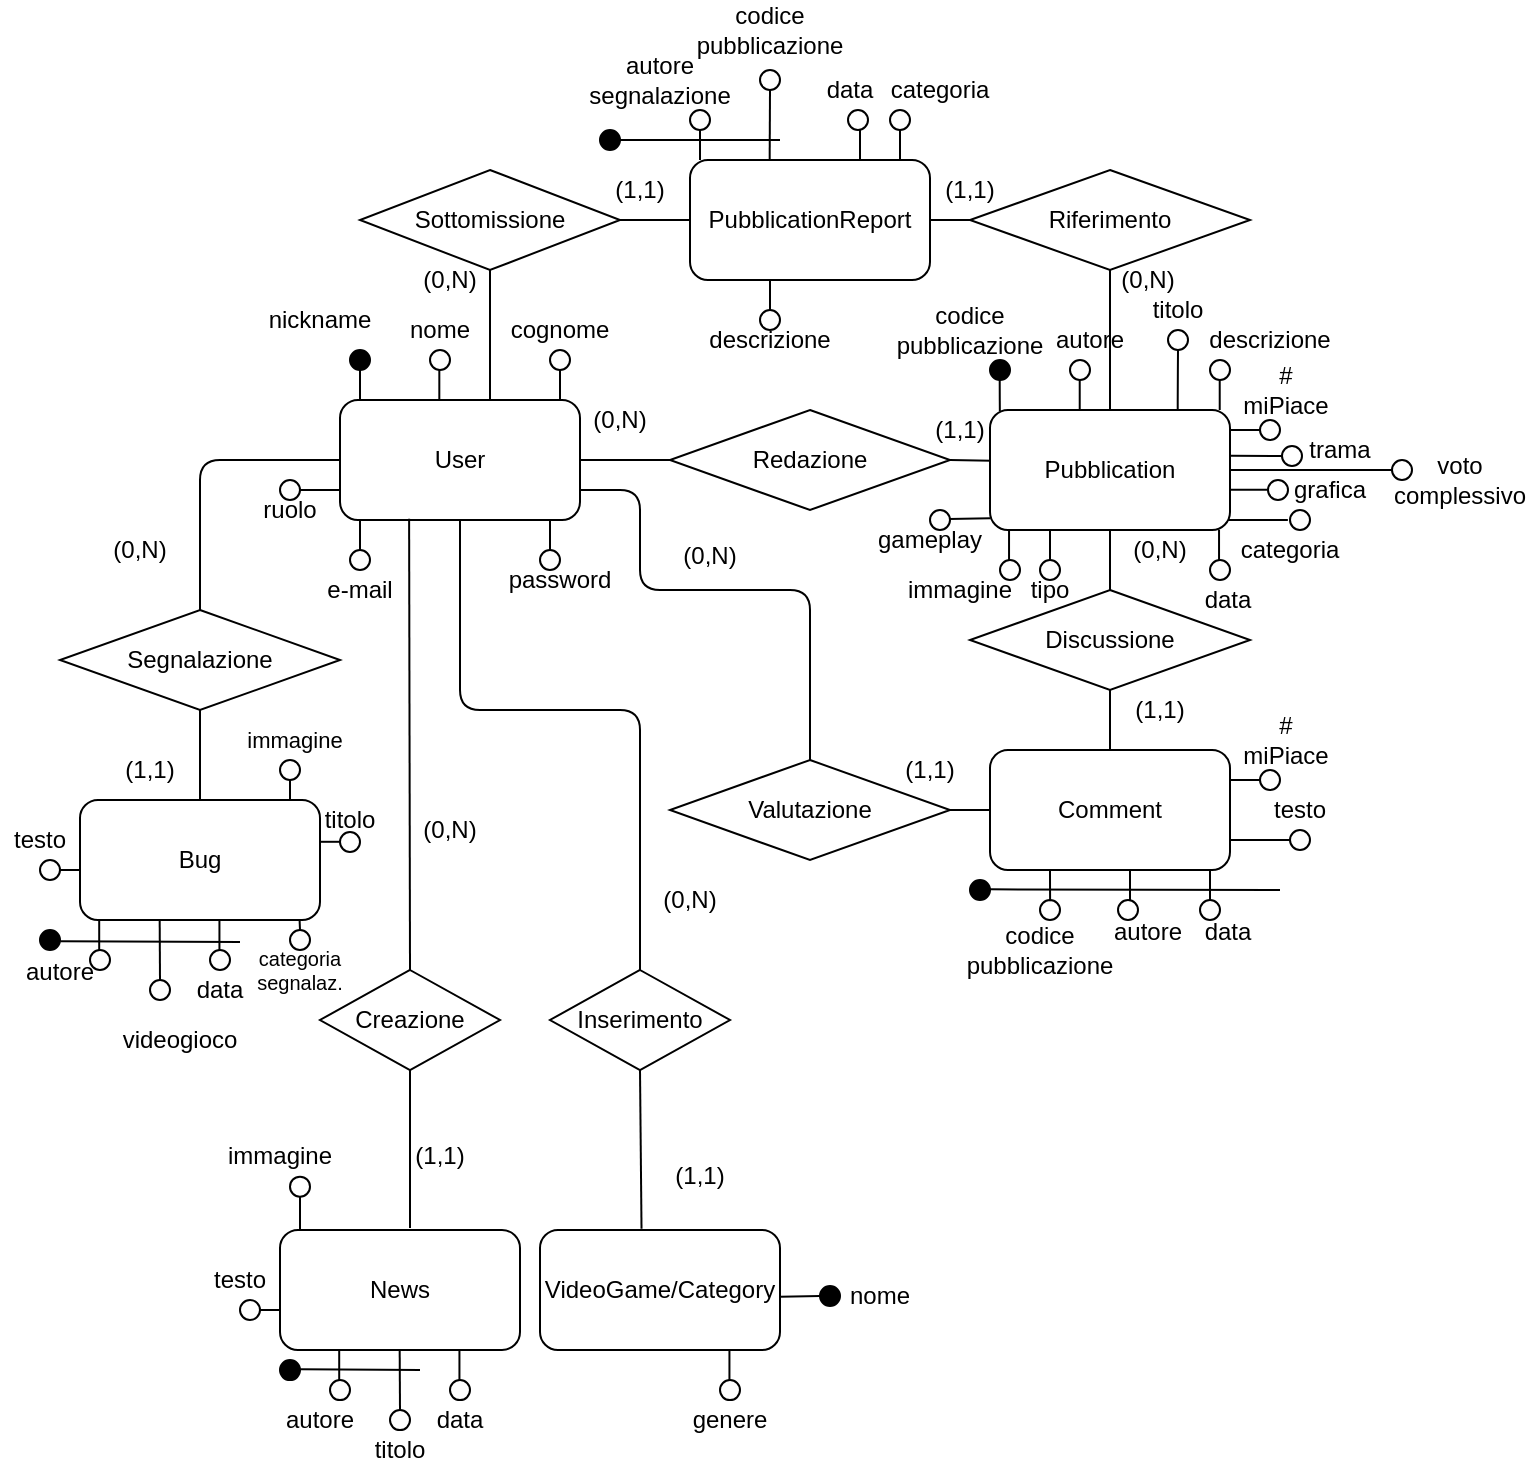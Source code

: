<mxfile version="13.9.9" type="device"><diagram id="mguRc4uRtefQRiQBiYkG" name="Page-1"><mxGraphModel dx="981" dy="567" grid="1" gridSize="10" guides="1" tooltips="1" connect="1" arrows="1" fold="1" page="1" pageScale="1" pageWidth="827" pageHeight="1169" math="0" shadow="0"><root><mxCell id="0"/><mxCell id="1" parent="0"/><mxCell id="OOi4CVHJgQFf2LPpz2BU-2" value="Redazione" style="rhombus;whiteSpace=wrap;html=1;" parent="1" vertex="1"><mxGeometry x="341" y="240" width="140" height="50" as="geometry"/></mxCell><mxCell id="OOi4CVHJgQFf2LPpz2BU-3" value="User" style="rounded=1;whiteSpace=wrap;html=1;" parent="1" vertex="1"><mxGeometry x="176" y="235" width="120" height="60" as="geometry"/></mxCell><mxCell id="OOi4CVHJgQFf2LPpz2BU-4" value="" style="endArrow=none;html=1;exitX=1;exitY=0.5;exitDx=0;exitDy=0;entryX=0;entryY=0.5;entryDx=0;entryDy=0;" parent="1" source="OOi4CVHJgQFf2LPpz2BU-3" target="OOi4CVHJgQFf2LPpz2BU-2" edge="1"><mxGeometry width="50" height="50" relative="1" as="geometry"><mxPoint x="321" y="265" as="sourcePoint"/><mxPoint x="461" y="265" as="targetPoint"/></mxGeometry></mxCell><mxCell id="OOi4CVHJgQFf2LPpz2BU-5" value="" style="endArrow=none;html=1;exitX=1;exitY=0.5;exitDx=0;exitDy=0;entryX=0.008;entryY=0.422;entryDx=0;entryDy=0;entryPerimeter=0;" parent="1" source="OOi4CVHJgQFf2LPpz2BU-2" target="OOi4CVHJgQFf2LPpz2BU-6" edge="1"><mxGeometry width="50" height="50" relative="1" as="geometry"><mxPoint x="584" y="264.5" as="sourcePoint"/><mxPoint x="674" y="264.5" as="targetPoint"/></mxGeometry></mxCell><mxCell id="OOi4CVHJgQFf2LPpz2BU-6" value="Pubblication" style="rounded=1;whiteSpace=wrap;html=1;" parent="1" vertex="1"><mxGeometry x="501" y="240" width="120" height="60" as="geometry"/></mxCell><mxCell id="OOi4CVHJgQFf2LPpz2BU-8" value="Sottomissione" style="rhombus;whiteSpace=wrap;html=1;" parent="1" vertex="1"><mxGeometry x="186" y="120" width="130" height="50" as="geometry"/></mxCell><mxCell id="OOi4CVHJgQFf2LPpz2BU-11" value="PubblicationReport" style="rounded=1;whiteSpace=wrap;html=1;" parent="1" vertex="1"><mxGeometry x="351" y="115" width="120" height="60" as="geometry"/></mxCell><mxCell id="OOi4CVHJgQFf2LPpz2BU-13" value="Riferimento" style="rhombus;whiteSpace=wrap;html=1;" parent="1" vertex="1"><mxGeometry x="491" y="120" width="140" height="50" as="geometry"/></mxCell><mxCell id="OOi4CVHJgQFf2LPpz2BU-14" value="" style="endArrow=none;html=1;exitX=1;exitY=0.5;exitDx=0;exitDy=0;" parent="1" source="OOi4CVHJgQFf2LPpz2BU-8" edge="1"><mxGeometry width="50" height="50" relative="1" as="geometry"><mxPoint x="316" y="144.66" as="sourcePoint"/><mxPoint x="351" y="145" as="targetPoint"/></mxGeometry></mxCell><mxCell id="OOi4CVHJgQFf2LPpz2BU-15" value="" style="endArrow=none;html=1;entryX=0.5;entryY=1;entryDx=0;entryDy=0;" parent="1" target="OOi4CVHJgQFf2LPpz2BU-8" edge="1"><mxGeometry width="50" height="50" relative="1" as="geometry"><mxPoint x="251" y="235" as="sourcePoint"/><mxPoint x="231" y="160" as="targetPoint"/><Array as="points"/></mxGeometry></mxCell><mxCell id="OOi4CVHJgQFf2LPpz2BU-34" value="Bug" style="rounded=1;whiteSpace=wrap;html=1;" parent="1" vertex="1"><mxGeometry x="46" y="435" width="120" height="60" as="geometry"/></mxCell><mxCell id="OOi4CVHJgQFf2LPpz2BU-35" value="Segnalazione" style="rhombus;whiteSpace=wrap;html=1;" parent="1" vertex="1"><mxGeometry x="36" y="340" width="140" height="50" as="geometry"/></mxCell><mxCell id="OOi4CVHJgQFf2LPpz2BU-37" value="" style="endArrow=none;html=1;exitX=0.5;exitY=0;exitDx=0;exitDy=0;entryX=0.5;entryY=1;entryDx=0;entryDy=0;" parent="1" edge="1"><mxGeometry width="50" height="50" relative="1" as="geometry"><mxPoint x="106" y="435" as="sourcePoint"/><mxPoint x="106" y="390" as="targetPoint"/></mxGeometry></mxCell><mxCell id="OOi4CVHJgQFf2LPpz2BU-40" value="" style="endArrow=none;html=1;entryX=0.5;entryY=1;entryDx=0;entryDy=0;exitX=0.5;exitY=0;exitDx=0;exitDy=0;" parent="1" source="OOi4CVHJgQFf2LPpz2BU-6" target="OOi4CVHJgQFf2LPpz2BU-13" edge="1"><mxGeometry width="50" height="50" relative="1" as="geometry"><mxPoint x="501" y="235" as="sourcePoint"/><mxPoint x="551" y="185" as="targetPoint"/></mxGeometry></mxCell><mxCell id="OOi4CVHJgQFf2LPpz2BU-41" value="" style="endArrow=none;html=1;entryX=0;entryY=0.5;entryDx=0;entryDy=0;exitX=1;exitY=0.5;exitDx=0;exitDy=0;" parent="1" source="OOi4CVHJgQFf2LPpz2BU-11" target="OOi4CVHJgQFf2LPpz2BU-13" edge="1"><mxGeometry width="50" height="50" relative="1" as="geometry"><mxPoint x="474" y="145" as="sourcePoint"/><mxPoint x="491" y="170" as="targetPoint"/></mxGeometry></mxCell><mxCell id="OOi4CVHJgQFf2LPpz2BU-42" value="Valutazione" style="rhombus;whiteSpace=wrap;html=1;" parent="1" vertex="1"><mxGeometry x="341" y="415" width="140" height="50" as="geometry"/></mxCell><mxCell id="OOi4CVHJgQFf2LPpz2BU-43" value="Comment" style="rounded=1;whiteSpace=wrap;html=1;" parent="1" vertex="1"><mxGeometry x="501" y="410" width="120" height="60" as="geometry"/></mxCell><mxCell id="OOi4CVHJgQFf2LPpz2BU-45" value="" style="endArrow=none;html=1;exitX=1;exitY=0.5;exitDx=0;exitDy=0;entryX=0;entryY=0.5;entryDx=0;entryDy=0;" parent="1" source="OOi4CVHJgQFf2LPpz2BU-42" target="OOi4CVHJgQFf2LPpz2BU-43" edge="1"><mxGeometry width="50" height="50" relative="1" as="geometry"><mxPoint x="481.0" y="440.08" as="sourcePoint"/><mxPoint x="521.36" y="439.66" as="targetPoint"/></mxGeometry></mxCell><mxCell id="OOi4CVHJgQFf2LPpz2BU-46" value="" style="endArrow=none;html=1;exitX=0.5;exitY=0;exitDx=0;exitDy=0;entryX=1;entryY=0.75;entryDx=0;entryDy=0;" parent="1" source="OOi4CVHJgQFf2LPpz2BU-42" target="OOi4CVHJgQFf2LPpz2BU-3" edge="1"><mxGeometry width="50" height="50" relative="1" as="geometry"><mxPoint x="336" y="440" as="sourcePoint"/><mxPoint x="311" y="280" as="targetPoint"/><Array as="points"><mxPoint x="411" y="330"/><mxPoint x="326" y="330"/><mxPoint x="326" y="280"/></Array></mxGeometry></mxCell><mxCell id="OOi4CVHJgQFf2LPpz2BU-48" value="Discussione" style="rhombus;whiteSpace=wrap;html=1;" parent="1" vertex="1"><mxGeometry x="491" y="330" width="140" height="50" as="geometry"/></mxCell><mxCell id="OOi4CVHJgQFf2LPpz2BU-49" value="" style="endArrow=none;html=1;entryX=0.5;entryY=1;entryDx=0;entryDy=0;exitX=0.5;exitY=0;exitDx=0;exitDy=0;" parent="1" source="OOi4CVHJgQFf2LPpz2BU-48" target="OOi4CVHJgQFf2LPpz2BU-6" edge="1"><mxGeometry width="50" height="50" relative="1" as="geometry"><mxPoint x="421" y="360" as="sourcePoint"/><mxPoint x="471" y="310" as="targetPoint"/></mxGeometry></mxCell><mxCell id="OOi4CVHJgQFf2LPpz2BU-52" value="" style="endArrow=none;html=1;" parent="1" source="OOi4CVHJgQFf2LPpz2BU-43" edge="1"><mxGeometry width="50" height="50" relative="1" as="geometry"><mxPoint x="501" y="430" as="sourcePoint"/><mxPoint x="561" y="380" as="targetPoint"/></mxGeometry></mxCell><mxCell id="OOi4CVHJgQFf2LPpz2BU-53" value="" style="endArrow=none;html=1;entryX=0;entryY=0.5;entryDx=0;entryDy=0;exitX=0.5;exitY=0;exitDx=0;exitDy=0;" parent="1" source="OOi4CVHJgQFf2LPpz2BU-35" target="OOi4CVHJgQFf2LPpz2BU-3" edge="1"><mxGeometry width="50" height="50" relative="1" as="geometry"><mxPoint x="106" y="320" as="sourcePoint"/><mxPoint x="156" y="270" as="targetPoint"/><Array as="points"><mxPoint x="106" y="265"/></Array></mxGeometry></mxCell><mxCell id="OOi4CVHJgQFf2LPpz2BU-65" value="" style="endArrow=none;html=1;exitX=0.5;exitY=0;exitDx=0;exitDy=0;entryX=0.288;entryY=0.989;entryDx=0;entryDy=0;entryPerimeter=0;" parent="1" source="OOi4CVHJgQFf2LPpz2BU-66" target="OOi4CVHJgQFf2LPpz2BU-3" edge="1"><mxGeometry width="50" height="50" relative="1" as="geometry"><mxPoint x="261" y="490" as="sourcePoint"/><mxPoint x="210.9" y="414.64" as="targetPoint"/><Array as="points"/></mxGeometry></mxCell><mxCell id="OOi4CVHJgQFf2LPpz2BU-66" value="Creazione" style="rhombus;whiteSpace=wrap;html=1;" parent="1" vertex="1"><mxGeometry x="166" y="520" width="90" height="50" as="geometry"/></mxCell><mxCell id="OOi4CVHJgQFf2LPpz2BU-68" value="News&lt;br&gt;" style="rounded=1;whiteSpace=wrap;html=1;" parent="1" vertex="1"><mxGeometry x="146" y="650" width="120" height="60" as="geometry"/></mxCell><mxCell id="OOi4CVHJgQFf2LPpz2BU-69" value="" style="endArrow=none;html=1;entryX=0.5;entryY=1;entryDx=0;entryDy=0;" parent="1" target="OOi4CVHJgQFf2LPpz2BU-66" edge="1"><mxGeometry width="50" height="50" relative="1" as="geometry"><mxPoint x="211" y="649" as="sourcePoint"/><mxPoint x="201" y="575" as="targetPoint"/></mxGeometry></mxCell><mxCell id="OOi4CVHJgQFf2LPpz2BU-70" value="Inserimento" style="rhombus;whiteSpace=wrap;html=1;" parent="1" vertex="1"><mxGeometry x="281" y="520" width="90" height="50" as="geometry"/></mxCell><mxCell id="OOi4CVHJgQFf2LPpz2BU-71" value="VideoGame/Category" style="rounded=1;whiteSpace=wrap;html=1;" parent="1" vertex="1"><mxGeometry x="276" y="650" width="120" height="60" as="geometry"/></mxCell><mxCell id="OOi4CVHJgQFf2LPpz2BU-72" value="" style="endArrow=none;html=1;entryX=0.5;entryY=1;entryDx=0;entryDy=0;exitX=0.423;exitY=-0.01;exitDx=0;exitDy=0;exitPerimeter=0;" parent="1" source="OOi4CVHJgQFf2LPpz2BU-71" target="OOi4CVHJgQFf2LPpz2BU-70" edge="1"><mxGeometry width="50" height="50" relative="1" as="geometry"><mxPoint x="336" y="630" as="sourcePoint"/><mxPoint x="316" y="575" as="targetPoint"/></mxGeometry></mxCell><mxCell id="OOi4CVHJgQFf2LPpz2BU-73" value="" style="endArrow=none;html=1;exitX=0.5;exitY=0;exitDx=0;exitDy=0;entryX=0.5;entryY=1;entryDx=0;entryDy=0;" parent="1" source="OOi4CVHJgQFf2LPpz2BU-70" target="OOi4CVHJgQFf2LPpz2BU-3" edge="1"><mxGeometry width="50" height="50" relative="1" as="geometry"><mxPoint x="266" y="465" as="sourcePoint"/><mxPoint x="325.95" y="415.48" as="targetPoint"/><Array as="points"><mxPoint x="326" y="390"/><mxPoint x="236" y="390"/></Array></mxGeometry></mxCell><mxCell id="Y-im6gq6m2K0zFmz0ZzL-1" value="" style="endArrow=none;html=1;" parent="1" edge="1"><mxGeometry width="50" height="50" relative="1" as="geometry"><mxPoint x="186" y="235" as="sourcePoint"/><mxPoint x="186" y="220" as="targetPoint"/></mxGeometry></mxCell><mxCell id="Y-im6gq6m2K0zFmz0ZzL-2" value="" style="ellipse;whiteSpace=wrap;html=1;aspect=fixed;fillColor=#000000;" parent="1" vertex="1"><mxGeometry x="181" y="210" width="10" height="10" as="geometry"/></mxCell><mxCell id="Y-im6gq6m2K0zFmz0ZzL-3" value="autore segnalazione" style="text;html=1;strokeColor=none;fillColor=none;align=center;verticalAlign=middle;whiteSpace=wrap;rounded=0;" parent="1" vertex="1"><mxGeometry x="316" y="65" width="40" height="20" as="geometry"/></mxCell><mxCell id="Y-im6gq6m2K0zFmz0ZzL-7" value="" style="endArrow=none;html=1;" parent="1" edge="1"><mxGeometry width="50" height="50" relative="1" as="geometry"><mxPoint x="225.66" y="235" as="sourcePoint"/><mxPoint x="225.66" y="220" as="targetPoint"/></mxGeometry></mxCell><mxCell id="Y-im6gq6m2K0zFmz0ZzL-8" value="" style="endArrow=none;html=1;" parent="1" edge="1"><mxGeometry width="50" height="50" relative="1" as="geometry"><mxPoint x="286" y="235" as="sourcePoint"/><mxPoint x="286" y="220" as="targetPoint"/><Array as="points"><mxPoint x="286" y="230"/></Array></mxGeometry></mxCell><mxCell id="Y-im6gq6m2K0zFmz0ZzL-9" value="" style="ellipse;whiteSpace=wrap;html=1;aspect=fixed;fillColor=none;" parent="1" vertex="1"><mxGeometry x="221" y="210" width="10" height="10" as="geometry"/></mxCell><mxCell id="Y-im6gq6m2K0zFmz0ZzL-10" value="" style="ellipse;whiteSpace=wrap;html=1;aspect=fixed;fillColor=none;" parent="1" vertex="1"><mxGeometry x="281" y="210" width="10" height="10" as="geometry"/></mxCell><mxCell id="Y-im6gq6m2K0zFmz0ZzL-11" value="codice pubblicazione" style="text;html=1;strokeColor=none;fillColor=none;align=center;verticalAlign=middle;whiteSpace=wrap;rounded=0;" parent="1" vertex="1"><mxGeometry x="371" y="40" width="40" height="20" as="geometry"/></mxCell><mxCell id="Y-im6gq6m2K0zFmz0ZzL-12" value="categoria" style="text;html=1;strokeColor=none;fillColor=none;align=center;verticalAlign=middle;whiteSpace=wrap;rounded=0;" parent="1" vertex="1"><mxGeometry x="456" y="70" width="40" height="20" as="geometry"/></mxCell><mxCell id="Y-im6gq6m2K0zFmz0ZzL-13" value="data" style="text;html=1;strokeColor=none;fillColor=none;align=center;verticalAlign=middle;whiteSpace=wrap;rounded=0;" parent="1" vertex="1"><mxGeometry x="411" y="70" width="40" height="20" as="geometry"/></mxCell><mxCell id="Y-im6gq6m2K0zFmz0ZzL-14" value="" style="endArrow=none;html=1;" parent="1" edge="1"><mxGeometry width="50" height="50" relative="1" as="geometry"><mxPoint x="186" y="310" as="sourcePoint"/><mxPoint x="186" y="295" as="targetPoint"/><Array as="points"><mxPoint x="186" y="310"/></Array></mxGeometry></mxCell><mxCell id="Y-im6gq6m2K0zFmz0ZzL-15" value="" style="ellipse;whiteSpace=wrap;html=1;aspect=fixed;fillColor=none;" parent="1" vertex="1"><mxGeometry x="181" y="310" width="10" height="10" as="geometry"/></mxCell><mxCell id="Y-im6gq6m2K0zFmz0ZzL-16" value="e-mail" style="text;html=1;strokeColor=none;fillColor=none;align=center;verticalAlign=middle;whiteSpace=wrap;rounded=0;" parent="1" vertex="1"><mxGeometry x="166" y="320" width="40" height="20" as="geometry"/></mxCell><mxCell id="Y-im6gq6m2K0zFmz0ZzL-21" value="" style="endArrow=none;html=1;" parent="1" edge="1"><mxGeometry width="50" height="50" relative="1" as="geometry"><mxPoint x="356" y="115" as="sourcePoint"/><mxPoint x="356" y="100" as="targetPoint"/></mxGeometry></mxCell><mxCell id="Y-im6gq6m2K0zFmz0ZzL-22" value="" style="ellipse;whiteSpace=wrap;html=1;aspect=fixed;fillColor=none;" parent="1" vertex="1"><mxGeometry x="351" y="90" width="10" height="10" as="geometry"/></mxCell><mxCell id="Y-im6gq6m2K0zFmz0ZzL-23" value="" style="ellipse;whiteSpace=wrap;html=1;aspect=fixed;fillColor=none;" parent="1" vertex="1"><mxGeometry x="386" y="70" width="10" height="10" as="geometry"/></mxCell><mxCell id="Y-im6gq6m2K0zFmz0ZzL-24" value="" style="endArrow=none;html=1;entryX=0.5;entryY=1;entryDx=0;entryDy=0;" parent="1" target="Y-im6gq6m2K0zFmz0ZzL-23" edge="1"><mxGeometry width="50" height="50" relative="1" as="geometry"><mxPoint x="390.83" y="115" as="sourcePoint"/><mxPoint x="390.83" y="100" as="targetPoint"/></mxGeometry></mxCell><mxCell id="Y-im6gq6m2K0zFmz0ZzL-25" value="" style="endArrow=none;html=1;" parent="1" edge="1"><mxGeometry width="50" height="50" relative="1" as="geometry"><mxPoint x="436" y="115" as="sourcePoint"/><mxPoint x="436" y="100" as="targetPoint"/></mxGeometry></mxCell><mxCell id="Y-im6gq6m2K0zFmz0ZzL-26" value="" style="endArrow=none;html=1;" parent="1" edge="1"><mxGeometry width="50" height="50" relative="1" as="geometry"><mxPoint x="456" y="115" as="sourcePoint"/><mxPoint x="456" y="100" as="targetPoint"/><Array as="points"><mxPoint x="456" y="110"/></Array></mxGeometry></mxCell><mxCell id="Y-im6gq6m2K0zFmz0ZzL-27" value="" style="ellipse;whiteSpace=wrap;html=1;aspect=fixed;fillColor=none;" parent="1" vertex="1"><mxGeometry x="430" y="90" width="10" height="10" as="geometry"/></mxCell><mxCell id="Y-im6gq6m2K0zFmz0ZzL-28" value="" style="ellipse;whiteSpace=wrap;html=1;aspect=fixed;fillColor=none;" parent="1" vertex="1"><mxGeometry x="451" y="90" width="10" height="10" as="geometry"/></mxCell><mxCell id="Y-im6gq6m2K0zFmz0ZzL-31" value="" style="endArrow=none;html=1;entryX=0.5;entryY=1;entryDx=0;entryDy=0;" parent="1" edge="1"><mxGeometry width="50" height="50" relative="1" as="geometry"><mxPoint x="391" y="190" as="sourcePoint"/><mxPoint x="391" y="175" as="targetPoint"/></mxGeometry></mxCell><mxCell id="Y-im6gq6m2K0zFmz0ZzL-32" value="" style="ellipse;whiteSpace=wrap;html=1;aspect=fixed;fillColor=none;" parent="1" vertex="1"><mxGeometry x="386" y="190" width="10" height="10" as="geometry"/></mxCell><mxCell id="Y-im6gq6m2K0zFmz0ZzL-33" value="descrizione" style="text;html=1;strokeColor=none;fillColor=none;align=center;verticalAlign=middle;whiteSpace=wrap;rounded=0;" parent="1" vertex="1"><mxGeometry x="371" y="195" width="40" height="20" as="geometry"/></mxCell><mxCell id="Y-im6gq6m2K0zFmz0ZzL-34" value="nome" style="text;html=1;strokeColor=none;fillColor=none;align=center;verticalAlign=middle;whiteSpace=wrap;rounded=0;" parent="1" vertex="1"><mxGeometry x="206" y="190" width="40" height="20" as="geometry"/></mxCell><mxCell id="Y-im6gq6m2K0zFmz0ZzL-36" value="nickname&lt;span style=&quot;color: rgba(0 , 0 , 0 , 0) ; font-family: monospace ; font-size: 0px&quot;&gt;%3CmxGraphModel%3E%3Croot%3E%3CmxCell%20id%3D%220%22%2F%3E%3CmxCell%20id%3D%221%22%20parent%3D%220%22%2F%3E%3CmxCell%20id%3D%222%22%20value%3D%22autore%22%20style%3D%22text%3Bhtml%3D1%3BstrokeColor%3Dnone%3BfillColor%3Dnone%3Balign%3Dcenter%3BverticalAlign%3Dmiddle%3BwhiteSpace%3Dwrap%3Brounded%3D0%3B%22%20vertex%3D%221%22%20parent%3D%221%22%3E%3CmxGeometry%20x%3D%22300%22%20y%3D%2270%22%20width%3D%2240%22%20height%3D%2220%22%20as%3D%22geometry%22%2F%3E%3C%2FmxCell%3E%3C%2Froot%3E%3C%2FmxGraphModel%3E&lt;/span&gt;" style="text;html=1;strokeColor=none;fillColor=none;align=center;verticalAlign=middle;whiteSpace=wrap;rounded=0;" parent="1" vertex="1"><mxGeometry x="146" y="185" width="40" height="20" as="geometry"/></mxCell><mxCell id="Y-im6gq6m2K0zFmz0ZzL-38" value="cognome" style="text;html=1;strokeColor=none;fillColor=none;align=center;verticalAlign=middle;whiteSpace=wrap;rounded=0;" parent="1" vertex="1"><mxGeometry x="266" y="190" width="40" height="20" as="geometry"/></mxCell><mxCell id="Y-im6gq6m2K0zFmz0ZzL-51" value="" style="endArrow=none;html=1;" parent="1" edge="1"><mxGeometry width="50" height="50" relative="1" as="geometry"><mxPoint x="281" y="310" as="sourcePoint"/><mxPoint x="281" y="295" as="targetPoint"/><Array as="points"><mxPoint x="281" y="310"/></Array></mxGeometry></mxCell><mxCell id="Y-im6gq6m2K0zFmz0ZzL-52" value="" style="ellipse;whiteSpace=wrap;html=1;aspect=fixed;fillColor=none;" parent="1" vertex="1"><mxGeometry x="276" y="310" width="10" height="10" as="geometry"/></mxCell><mxCell id="Y-im6gq6m2K0zFmz0ZzL-53" value="password" style="text;html=1;strokeColor=none;fillColor=none;align=center;verticalAlign=middle;whiteSpace=wrap;rounded=0;" parent="1" vertex="1"><mxGeometry x="266" y="315" width="40" height="20" as="geometry"/></mxCell><mxCell id="Y-im6gq6m2K0zFmz0ZzL-54" value="" style="ellipse;whiteSpace=wrap;html=1;aspect=fixed;fillColor=#000000;" parent="1" vertex="1"><mxGeometry x="306" y="100" width="10" height="10" as="geometry"/></mxCell><mxCell id="Y-im6gq6m2K0zFmz0ZzL-55" value="" style="endArrow=none;html=1;exitX=1;exitY=0.5;exitDx=0;exitDy=0;" parent="1" source="Y-im6gq6m2K0zFmz0ZzL-54" edge="1"><mxGeometry width="50" height="50" relative="1" as="geometry"><mxPoint x="406" y="210" as="sourcePoint"/><mxPoint x="396" y="105" as="targetPoint"/></mxGeometry></mxCell><mxCell id="Y-im6gq6m2K0zFmz0ZzL-59" value="" style="ellipse;whiteSpace=wrap;html=1;aspect=fixed;fillColor=#000000;" parent="1" vertex="1"><mxGeometry x="501" y="215.0" width="10" height="10" as="geometry"/></mxCell><mxCell id="Y-im6gq6m2K0zFmz0ZzL-60" value="" style="ellipse;whiteSpace=wrap;html=1;aspect=fixed;fillColor=none;" parent="1" vertex="1"><mxGeometry x="541" y="215.0" width="10" height="10" as="geometry"/></mxCell><mxCell id="Y-im6gq6m2K0zFmz0ZzL-61" value="" style="ellipse;whiteSpace=wrap;html=1;aspect=fixed;fillColor=none;" parent="1" vertex="1"><mxGeometry x="590" y="200.0" width="10" height="10" as="geometry"/></mxCell><mxCell id="Y-im6gq6m2K0zFmz0ZzL-62" value="" style="ellipse;whiteSpace=wrap;html=1;aspect=fixed;fillColor=none;" parent="1" vertex="1"><mxGeometry x="611" y="215.0" width="10" height="10" as="geometry"/></mxCell><mxCell id="Y-im6gq6m2K0zFmz0ZzL-64" value="" style="endArrow=none;html=1;entryX=0.5;entryY=1;entryDx=0;entryDy=0;exitX=0.041;exitY=0.011;exitDx=0;exitDy=0;exitPerimeter=0;" parent="1" source="OOi4CVHJgQFf2LPpz2BU-6" edge="1"><mxGeometry width="50" height="50" relative="1" as="geometry"><mxPoint x="506" y="240" as="sourcePoint"/><mxPoint x="505.86" y="225" as="targetPoint"/><Array as="points"><mxPoint x="505.86" y="230"/></Array></mxGeometry></mxCell><mxCell id="Y-im6gq6m2K0zFmz0ZzL-65" value="" style="endArrow=none;html=1;entryX=0.5;entryY=1;entryDx=0;entryDy=0;" parent="1" edge="1"><mxGeometry width="50" height="50" relative="1" as="geometry"><mxPoint x="545.86" y="240" as="sourcePoint"/><mxPoint x="545.86" y="225" as="targetPoint"/><Array as="points"><mxPoint x="545.86" y="230"/></Array></mxGeometry></mxCell><mxCell id="Y-im6gq6m2K0zFmz0ZzL-66" value="" style="endArrow=none;html=1;entryX=0.5;entryY=1;entryDx=0;entryDy=0;" parent="1" target="Y-im6gq6m2K0zFmz0ZzL-61" edge="1"><mxGeometry width="50" height="50" relative="1" as="geometry"><mxPoint x="594.86" y="240" as="sourcePoint"/><mxPoint x="594.86" y="225" as="targetPoint"/><Array as="points"><mxPoint x="594.86" y="230"/></Array></mxGeometry></mxCell><mxCell id="Y-im6gq6m2K0zFmz0ZzL-67" value="" style="endArrow=none;html=1;entryX=0.5;entryY=1;entryDx=0;entryDy=0;" parent="1" edge="1"><mxGeometry width="50" height="50" relative="1" as="geometry"><mxPoint x="615.86" y="240" as="sourcePoint"/><mxPoint x="615.86" y="225" as="targetPoint"/><Array as="points"><mxPoint x="615.86" y="230"/></Array></mxGeometry></mxCell><mxCell id="Y-im6gq6m2K0zFmz0ZzL-68" value="codice pubblicazione" style="text;html=1;strokeColor=none;fillColor=none;align=center;verticalAlign=middle;whiteSpace=wrap;rounded=0;" parent="1" vertex="1"><mxGeometry x="471" y="190" width="40" height="20" as="geometry"/></mxCell><mxCell id="Y-im6gq6m2K0zFmz0ZzL-69" value="descrizione" style="text;html=1;strokeColor=none;fillColor=none;align=center;verticalAlign=middle;whiteSpace=wrap;rounded=0;" parent="1" vertex="1"><mxGeometry x="621" y="195" width="40" height="20" as="geometry"/></mxCell><mxCell id="Y-im6gq6m2K0zFmz0ZzL-70" value="autore" style="text;html=1;strokeColor=none;fillColor=none;align=center;verticalAlign=middle;whiteSpace=wrap;rounded=0;" parent="1" vertex="1"><mxGeometry x="531" y="195" width="40" height="20" as="geometry"/></mxCell><mxCell id="Y-im6gq6m2K0zFmz0ZzL-73" value="titolo" style="text;html=1;strokeColor=none;fillColor=none;align=center;verticalAlign=middle;whiteSpace=wrap;rounded=0;" parent="1" vertex="1"><mxGeometry x="575" y="180" width="40" height="20" as="geometry"/></mxCell><mxCell id="Y-im6gq6m2K0zFmz0ZzL-74" value="" style="endArrow=none;html=1;entryX=0.5;entryY=1;entryDx=0;entryDy=0;" parent="1" edge="1"><mxGeometry width="50" height="50" relative="1" as="geometry"><mxPoint x="510.52" y="315" as="sourcePoint"/><mxPoint x="510.52" y="300" as="targetPoint"/><Array as="points"><mxPoint x="510.52" y="305"/></Array></mxGeometry></mxCell><mxCell id="Y-im6gq6m2K0zFmz0ZzL-75" value="" style="ellipse;whiteSpace=wrap;html=1;aspect=fixed;fillColor=none;" parent="1" vertex="1"><mxGeometry x="506" y="315" width="10" height="10" as="geometry"/></mxCell><mxCell id="Y-im6gq6m2K0zFmz0ZzL-76" value="" style="endArrow=none;html=1;entryX=0.5;entryY=1;entryDx=0;entryDy=0;" parent="1" edge="1"><mxGeometry width="50" height="50" relative="1" as="geometry"><mxPoint x="615.52" y="315" as="sourcePoint"/><mxPoint x="615.52" y="300" as="targetPoint"/><Array as="points"><mxPoint x="615.52" y="305"/></Array></mxGeometry></mxCell><mxCell id="Y-im6gq6m2K0zFmz0ZzL-77" value="" style="ellipse;whiteSpace=wrap;html=1;aspect=fixed;fillColor=none;" parent="1" vertex="1"><mxGeometry x="611" y="315" width="10" height="10" as="geometry"/></mxCell><mxCell id="Y-im6gq6m2K0zFmz0ZzL-78" value="data" style="text;html=1;strokeColor=none;fillColor=none;align=center;verticalAlign=middle;whiteSpace=wrap;rounded=0;" parent="1" vertex="1"><mxGeometry x="600" y="325" width="40" height="20" as="geometry"/></mxCell><mxCell id="Y-im6gq6m2K0zFmz0ZzL-79" value="immagine" style="text;html=1;strokeColor=none;fillColor=none;align=center;verticalAlign=middle;whiteSpace=wrap;rounded=0;" parent="1" vertex="1"><mxGeometry x="466" y="320" width="40" height="20" as="geometry"/></mxCell><mxCell id="Y-im6gq6m2K0zFmz0ZzL-89" value="" style="ellipse;whiteSpace=wrap;html=1;aspect=fixed;fillColor=none;" parent="1" vertex="1"><mxGeometry x="640" y="275" width="10" height="10" as="geometry"/></mxCell><mxCell id="Y-im6gq6m2K0zFmz0ZzL-90" value="" style="ellipse;whiteSpace=wrap;html=1;aspect=fixed;fillColor=none;" parent="1" vertex="1"><mxGeometry x="471" y="290" width="10" height="10" as="geometry"/></mxCell><mxCell id="Y-im6gq6m2K0zFmz0ZzL-91" value="" style="endArrow=none;html=1;" parent="1" edge="1"><mxGeometry width="50" height="50" relative="1" as="geometry"><mxPoint x="639.69" y="279.9" as="sourcePoint"/><mxPoint x="620.69" y="279.9" as="targetPoint"/><Array as="points"><mxPoint x="640" y="279.9"/></Array></mxGeometry></mxCell><mxCell id="Y-im6gq6m2K0zFmz0ZzL-92" value="" style="endArrow=none;html=1;entryX=-0.007;entryY=0.852;entryDx=0;entryDy=0;entryPerimeter=0;exitX=1;exitY=0;exitDx=0;exitDy=0;" parent="1" edge="1"><mxGeometry width="50" height="50" relative="1" as="geometry"><mxPoint x="480.536" y="294.464" as="sourcePoint"/><mxPoint x="501.16" y="294.12" as="targetPoint"/><Array as="points"/></mxGeometry></mxCell><mxCell id="Y-im6gq6m2K0zFmz0ZzL-93" value="gameplay" style="text;html=1;strokeColor=none;fillColor=none;align=center;verticalAlign=middle;whiteSpace=wrap;rounded=0;" parent="1" vertex="1"><mxGeometry x="451" y="295" width="40" height="20" as="geometry"/></mxCell><mxCell id="Y-im6gq6m2K0zFmz0ZzL-94" value="grafica" style="text;html=1;strokeColor=none;fillColor=none;align=center;verticalAlign=middle;whiteSpace=wrap;rounded=0;" parent="1" vertex="1"><mxGeometry x="651" y="270" width="40" height="20" as="geometry"/></mxCell><mxCell id="Y-im6gq6m2K0zFmz0ZzL-97" value="" style="endArrow=none;html=1;entryX=0.995;entryY=0.381;entryDx=0;entryDy=0;entryPerimeter=0;" parent="1" edge="1"><mxGeometry width="50" height="50" relative="1" as="geometry"><mxPoint x="647" y="263" as="sourcePoint"/><mxPoint x="621.4" y="262.86" as="targetPoint"/><Array as="points"/></mxGeometry></mxCell><mxCell id="Y-im6gq6m2K0zFmz0ZzL-98" value="" style="ellipse;whiteSpace=wrap;html=1;aspect=fixed;fillColor=none;" parent="1" vertex="1"><mxGeometry x="647" y="258" width="10" height="10" as="geometry"/></mxCell><mxCell id="Y-im6gq6m2K0zFmz0ZzL-99" value="trama" style="text;html=1;strokeColor=none;fillColor=none;align=center;verticalAlign=middle;whiteSpace=wrap;rounded=0;" parent="1" vertex="1"><mxGeometry x="656" y="250" width="40" height="20" as="geometry"/></mxCell><mxCell id="Y-im6gq6m2K0zFmz0ZzL-100" value="" style="endArrow=none;html=1;exitX=1;exitY=0.583;exitDx=0;exitDy=0;exitPerimeter=0;" parent="1" edge="1"><mxGeometry width="50" height="50" relative="1" as="geometry"><mxPoint x="621" y="270" as="sourcePoint"/><mxPoint x="651" y="270.02" as="targetPoint"/><Array as="points"><mxPoint x="650.93" y="270.02"/><mxPoint x="707" y="270"/></Array></mxGeometry></mxCell><mxCell id="Y-im6gq6m2K0zFmz0ZzL-101" value="" style="ellipse;whiteSpace=wrap;html=1;aspect=fixed;fillColor=none;" parent="1" vertex="1"><mxGeometry x="702" y="265" width="10" height="10" as="geometry"/></mxCell><mxCell id="Y-im6gq6m2K0zFmz0ZzL-102" value="voto complessivo" style="text;html=1;strokeColor=none;fillColor=none;align=center;verticalAlign=middle;whiteSpace=wrap;rounded=0;" parent="1" vertex="1"><mxGeometry x="716" y="265" width="40" height="20" as="geometry"/></mxCell><mxCell id="Y-im6gq6m2K0zFmz0ZzL-107" value="" style="endArrow=none;html=1;exitX=1;exitY=0.583;exitDx=0;exitDy=0;exitPerimeter=0;" parent="1" edge="1"><mxGeometry width="50" height="50" relative="1" as="geometry"><mxPoint x="620" y="294.98" as="sourcePoint"/><mxPoint x="650" y="295" as="targetPoint"/><Array as="points"><mxPoint x="649.93" y="295"/></Array></mxGeometry></mxCell><mxCell id="Y-im6gq6m2K0zFmz0ZzL-108" value="" style="ellipse;whiteSpace=wrap;html=1;aspect=fixed;fillColor=none;" parent="1" vertex="1"><mxGeometry x="651" y="290" width="10" height="10" as="geometry"/></mxCell><mxCell id="Y-im6gq6m2K0zFmz0ZzL-109" value="categoria" style="text;html=1;strokeColor=none;fillColor=none;align=center;verticalAlign=middle;whiteSpace=wrap;rounded=0;" parent="1" vertex="1"><mxGeometry x="631" y="300" width="40" height="20" as="geometry"/></mxCell><mxCell id="Y-im6gq6m2K0zFmz0ZzL-112" value="" style="ellipse;whiteSpace=wrap;html=1;aspect=fixed;fillColor=none;" parent="1" vertex="1"><mxGeometry x="526" y="485" width="10" height="10" as="geometry"/></mxCell><mxCell id="Y-im6gq6m2K0zFmz0ZzL-113" value="" style="ellipse;whiteSpace=wrap;html=1;aspect=fixed;fillColor=none;" parent="1" vertex="1"><mxGeometry x="565" y="485" width="10" height="10" as="geometry"/></mxCell><mxCell id="Y-im6gq6m2K0zFmz0ZzL-114" value="" style="endArrow=none;html=1;entryX=0.5;entryY=1;entryDx=0;entryDy=0;exitX=0.041;exitY=0.011;exitDx=0;exitDy=0;exitPerimeter=0;" parent="1" edge="1"><mxGeometry width="50" height="50" relative="1" as="geometry"><mxPoint x="531.06" y="485.66" as="sourcePoint"/><mxPoint x="531.0" y="470" as="targetPoint"/><Array as="points"><mxPoint x="531" y="475"/></Array></mxGeometry></mxCell><mxCell id="Y-im6gq6m2K0zFmz0ZzL-115" value="" style="endArrow=none;html=1;entryX=0.5;entryY=1;entryDx=0;entryDy=0;" parent="1" edge="1"><mxGeometry width="50" height="50" relative="1" as="geometry"><mxPoint x="571.0" y="485" as="sourcePoint"/><mxPoint x="571.0" y="470" as="targetPoint"/><Array as="points"><mxPoint x="571.0" y="475"/></Array></mxGeometry></mxCell><mxCell id="Y-im6gq6m2K0zFmz0ZzL-116" value="codice pubblicazione" style="text;html=1;strokeColor=none;fillColor=none;align=center;verticalAlign=middle;whiteSpace=wrap;rounded=0;" parent="1" vertex="1"><mxGeometry x="506" y="500" width="40" height="20" as="geometry"/></mxCell><mxCell id="Y-im6gq6m2K0zFmz0ZzL-117" value="autore" style="text;html=1;strokeColor=none;fillColor=none;align=center;verticalAlign=middle;whiteSpace=wrap;rounded=0;" parent="1" vertex="1"><mxGeometry x="560" y="491" width="40" height="20" as="geometry"/></mxCell><mxCell id="Y-im6gq6m2K0zFmz0ZzL-120" value="" style="endArrow=none;html=1;" parent="1" edge="1"><mxGeometry width="50" height="50" relative="1" as="geometry"><mxPoint x="621" y="455" as="sourcePoint"/><mxPoint x="651" y="455" as="targetPoint"/></mxGeometry></mxCell><mxCell id="Y-im6gq6m2K0zFmz0ZzL-121" value="" style="ellipse;whiteSpace=wrap;html=1;aspect=fixed;fillColor=none;" parent="1" vertex="1"><mxGeometry x="651" y="450" width="10" height="10" as="geometry"/></mxCell><mxCell id="Y-im6gq6m2K0zFmz0ZzL-122" value="data" style="text;html=1;strokeColor=none;fillColor=none;align=center;verticalAlign=middle;whiteSpace=wrap;rounded=0;" parent="1" vertex="1"><mxGeometry x="600" y="491" width="40" height="20" as="geometry"/></mxCell><mxCell id="Y-im6gq6m2K0zFmz0ZzL-126" value="" style="endArrow=none;html=1;entryX=0.5;entryY=1;entryDx=0;entryDy=0;" parent="1" edge="1"><mxGeometry width="50" height="50" relative="1" as="geometry"><mxPoint x="611.0" y="485" as="sourcePoint"/><mxPoint x="611.0" y="470" as="targetPoint"/><Array as="points"><mxPoint x="611.0" y="475"/></Array></mxGeometry></mxCell><mxCell id="Y-im6gq6m2K0zFmz0ZzL-127" value="" style="ellipse;whiteSpace=wrap;html=1;aspect=fixed;fillColor=none;" parent="1" vertex="1"><mxGeometry x="606" y="485" width="10" height="10" as="geometry"/></mxCell><mxCell id="Y-im6gq6m2K0zFmz0ZzL-128" value="testo" style="text;html=1;strokeColor=none;fillColor=none;align=center;verticalAlign=middle;whiteSpace=wrap;rounded=0;" parent="1" vertex="1"><mxGeometry x="636" y="430" width="40" height="20" as="geometry"/></mxCell><mxCell id="Y-im6gq6m2K0zFmz0ZzL-129" value="" style="ellipse;whiteSpace=wrap;html=1;aspect=fixed;fillColor=#000000;" parent="1" vertex="1"><mxGeometry x="491" y="475" width="10" height="10" as="geometry"/></mxCell><mxCell id="Y-im6gq6m2K0zFmz0ZzL-130" value="" style="endArrow=none;html=1;exitX=1;exitY=0.5;exitDx=0;exitDy=0;" parent="1" edge="1"><mxGeometry width="50" height="50" relative="1" as="geometry"><mxPoint x="501" y="479.66" as="sourcePoint"/><mxPoint x="646" y="480" as="targetPoint"/></mxGeometry></mxCell><mxCell id="Y-im6gq6m2K0zFmz0ZzL-131" value="" style="endArrow=none;html=1;entryX=0.504;entryY=-0.271;entryDx=0;entryDy=0;entryPerimeter=0;" parent="1" target="Y-im6gq6m2K0zFmz0ZzL-139" edge="1"><mxGeometry width="50" height="50" relative="1" as="geometry"><mxPoint x="126" y="506" as="sourcePoint"/><mxPoint x="116" y="495" as="targetPoint"/><Array as="points"/></mxGeometry></mxCell><mxCell id="Y-im6gq6m2K0zFmz0ZzL-132" value="" style="endArrow=none;html=1;" parent="1" edge="1"><mxGeometry width="50" height="50" relative="1" as="geometry"><mxPoint x="55.6" y="510" as="sourcePoint"/><mxPoint x="55.6" y="495" as="targetPoint"/></mxGeometry></mxCell><mxCell id="Y-im6gq6m2K0zFmz0ZzL-133" value="" style="ellipse;whiteSpace=wrap;html=1;aspect=fixed;fillColor=none;" parent="1" vertex="1"><mxGeometry x="51" y="510" width="10" height="10" as="geometry"/></mxCell><mxCell id="Y-im6gq6m2K0zFmz0ZzL-134" value="" style="endArrow=none;html=1;entryX=0.332;entryY=0.999;entryDx=0;entryDy=0;entryPerimeter=0;exitX=0.5;exitY=0;exitDx=0;exitDy=0;" parent="1" source="Y-im6gq6m2K0zFmz0ZzL-136" target="OOi4CVHJgQFf2LPpz2BU-34" edge="1"><mxGeometry width="50" height="50" relative="1" as="geometry"><mxPoint x="85.8" y="511" as="sourcePoint"/><mxPoint x="86" y="496" as="targetPoint"/></mxGeometry></mxCell><mxCell id="Y-im6gq6m2K0zFmz0ZzL-135" value="" style="endArrow=none;html=1;" parent="1" edge="1"><mxGeometry width="50" height="50" relative="1" as="geometry"><mxPoint x="115.72" y="510" as="sourcePoint"/><mxPoint x="115.72" y="495" as="targetPoint"/><Array as="points"><mxPoint x="115.72" y="505"/></Array></mxGeometry></mxCell><mxCell id="Y-im6gq6m2K0zFmz0ZzL-136" value="" style="ellipse;whiteSpace=wrap;html=1;aspect=fixed;fillColor=none;" parent="1" vertex="1"><mxGeometry x="81" y="525" width="10" height="10" as="geometry"/></mxCell><mxCell id="Y-im6gq6m2K0zFmz0ZzL-137" value="" style="ellipse;whiteSpace=wrap;html=1;aspect=fixed;fillColor=none;" parent="1" vertex="1"><mxGeometry x="111" y="510" width="10" height="10" as="geometry"/></mxCell><mxCell id="Y-im6gq6m2K0zFmz0ZzL-138" value="testo" style="text;html=1;strokeColor=none;fillColor=none;align=center;verticalAlign=middle;whiteSpace=wrap;rounded=0;" parent="1" vertex="1"><mxGeometry x="6" y="445" width="40" height="20" as="geometry"/></mxCell><mxCell id="Y-im6gq6m2K0zFmz0ZzL-139" value="autore" style="text;html=1;strokeColor=none;fillColor=none;align=center;verticalAlign=middle;whiteSpace=wrap;rounded=0;" parent="1" vertex="1"><mxGeometry x="16" y="511" width="40" height="20" as="geometry"/></mxCell><mxCell id="Y-im6gq6m2K0zFmz0ZzL-140" value="data" style="text;html=1;strokeColor=none;fillColor=none;align=center;verticalAlign=middle;whiteSpace=wrap;rounded=0;" parent="1" vertex="1"><mxGeometry x="96" y="520" width="40" height="20" as="geometry"/></mxCell><mxCell id="Y-im6gq6m2K0zFmz0ZzL-141" value="" style="ellipse;whiteSpace=wrap;html=1;aspect=fixed;fillColor=#000000;" parent="1" vertex="1"><mxGeometry x="26" y="500" width="10" height="10" as="geometry"/></mxCell><mxCell id="Y-im6gq6m2K0zFmz0ZzL-144" value="categoria&lt;br style=&quot;font-size: 10px;&quot;&gt;segnalaz." style="text;html=1;strokeColor=none;fillColor=none;align=center;verticalAlign=middle;whiteSpace=wrap;rounded=0;fontSize=10;" parent="1" vertex="1"><mxGeometry x="136" y="510" width="40" height="20" as="geometry"/></mxCell><mxCell id="Y-im6gq6m2K0zFmz0ZzL-146" value="" style="endArrow=none;html=1;" parent="1" edge="1"><mxGeometry width="50" height="50" relative="1" as="geometry"><mxPoint x="156" y="500" as="sourcePoint"/><mxPoint x="155.8" y="495" as="targetPoint"/></mxGeometry></mxCell><mxCell id="Y-im6gq6m2K0zFmz0ZzL-147" value="" style="ellipse;whiteSpace=wrap;html=1;aspect=fixed;fillColor=none;" parent="1" vertex="1"><mxGeometry x="151" y="500" width="10" height="10" as="geometry"/></mxCell><mxCell id="Y-im6gq6m2K0zFmz0ZzL-148" value="" style="endArrow=none;html=1;entryX=0.504;entryY=-0.271;entryDx=0;entryDy=0;entryPerimeter=0;" parent="1" edge="1"><mxGeometry width="50" height="50" relative="1" as="geometry"><mxPoint x="216" y="720" as="sourcePoint"/><mxPoint x="156.16" y="719.64" as="targetPoint"/><Array as="points"/></mxGeometry></mxCell><mxCell id="Y-im6gq6m2K0zFmz0ZzL-149" value="" style="endArrow=none;html=1;" parent="1" edge="1"><mxGeometry width="50" height="50" relative="1" as="geometry"><mxPoint x="175.6" y="725.06" as="sourcePoint"/><mxPoint x="175.6" y="710.06" as="targetPoint"/></mxGeometry></mxCell><mxCell id="Y-im6gq6m2K0zFmz0ZzL-150" value="" style="ellipse;whiteSpace=wrap;html=1;aspect=fixed;fillColor=none;" parent="1" vertex="1"><mxGeometry x="171" y="725.06" width="10" height="10" as="geometry"/></mxCell><mxCell id="Y-im6gq6m2K0zFmz0ZzL-151" value="" style="endArrow=none;html=1;entryX=0.332;entryY=0.999;entryDx=0;entryDy=0;entryPerimeter=0;exitX=0.5;exitY=0;exitDx=0;exitDy=0;" parent="1" source="Y-im6gq6m2K0zFmz0ZzL-153" edge="1"><mxGeometry width="50" height="50" relative="1" as="geometry"><mxPoint x="205.8" y="726.06" as="sourcePoint"/><mxPoint x="205.84" y="710" as="targetPoint"/></mxGeometry></mxCell><mxCell id="Y-im6gq6m2K0zFmz0ZzL-152" value="" style="endArrow=none;html=1;" parent="1" edge="1"><mxGeometry width="50" height="50" relative="1" as="geometry"><mxPoint x="235.72" y="725.06" as="sourcePoint"/><mxPoint x="235.72" y="710.06" as="targetPoint"/><Array as="points"><mxPoint x="235.72" y="720.06"/></Array></mxGeometry></mxCell><mxCell id="Y-im6gq6m2K0zFmz0ZzL-153" value="" style="ellipse;whiteSpace=wrap;html=1;aspect=fixed;fillColor=none;" parent="1" vertex="1"><mxGeometry x="201" y="740.06" width="10" height="10" as="geometry"/></mxCell><mxCell id="Y-im6gq6m2K0zFmz0ZzL-154" value="" style="ellipse;whiteSpace=wrap;html=1;aspect=fixed;fillColor=none;" parent="1" vertex="1"><mxGeometry x="231" y="725.06" width="10" height="10" as="geometry"/></mxCell><mxCell id="Y-im6gq6m2K0zFmz0ZzL-155" value="titolo" style="text;html=1;strokeColor=none;fillColor=none;align=center;verticalAlign=middle;whiteSpace=wrap;rounded=0;" parent="1" vertex="1"><mxGeometry x="186" y="750.06" width="40" height="20" as="geometry"/></mxCell><mxCell id="Y-im6gq6m2K0zFmz0ZzL-156" value="data" style="text;html=1;strokeColor=none;fillColor=none;align=center;verticalAlign=middle;whiteSpace=wrap;rounded=0;" parent="1" vertex="1"><mxGeometry x="216" y="735.06" width="40" height="20" as="geometry"/></mxCell><mxCell id="Y-im6gq6m2K0zFmz0ZzL-157" value="" style="ellipse;whiteSpace=wrap;html=1;aspect=fixed;fillColor=#000000;" parent="1" vertex="1"><mxGeometry x="146" y="715.06" width="10" height="10" as="geometry"/></mxCell><mxCell id="Y-im6gq6m2K0zFmz0ZzL-158" value="autore" style="text;html=1;strokeColor=none;fillColor=none;align=center;verticalAlign=middle;whiteSpace=wrap;rounded=0;" parent="1" vertex="1"><mxGeometry x="146" y="735.06" width="40" height="20" as="geometry"/></mxCell><mxCell id="Y-im6gq6m2K0zFmz0ZzL-160" value="" style="endArrow=none;html=1;" parent="1" edge="1"><mxGeometry width="50" height="50" relative="1" as="geometry"><mxPoint x="36" y="470" as="sourcePoint"/><mxPoint x="46" y="470" as="targetPoint"/></mxGeometry></mxCell><mxCell id="Y-im6gq6m2K0zFmz0ZzL-161" value="" style="ellipse;whiteSpace=wrap;html=1;aspect=fixed;fillColor=none;" parent="1" vertex="1"><mxGeometry x="26" y="465" width="10" height="10" as="geometry"/></mxCell><mxCell id="Y-im6gq6m2K0zFmz0ZzL-163" value="videogioco" style="text;html=1;strokeColor=none;fillColor=none;align=center;verticalAlign=middle;whiteSpace=wrap;rounded=0;" parent="1" vertex="1"><mxGeometry x="76" y="545" width="40" height="20" as="geometry"/></mxCell><mxCell id="Y-im6gq6m2K0zFmz0ZzL-165" value="testo" style="text;html=1;strokeColor=none;fillColor=none;align=center;verticalAlign=middle;whiteSpace=wrap;rounded=0;" parent="1" vertex="1"><mxGeometry x="106" y="665" width="40" height="20" as="geometry"/></mxCell><mxCell id="Y-im6gq6m2K0zFmz0ZzL-166" value="" style="endArrow=none;html=1;" parent="1" edge="1"><mxGeometry width="50" height="50" relative="1" as="geometry"><mxPoint x="136" y="690" as="sourcePoint"/><mxPoint x="146" y="690" as="targetPoint"/></mxGeometry></mxCell><mxCell id="Y-im6gq6m2K0zFmz0ZzL-167" value="" style="ellipse;whiteSpace=wrap;html=1;aspect=fixed;fillColor=none;" parent="1" vertex="1"><mxGeometry x="126" y="685" width="10" height="10" as="geometry"/></mxCell><mxCell id="Y-im6gq6m2K0zFmz0ZzL-168" value="" style="endArrow=none;html=1;entryX=0.5;entryY=1;entryDx=0;entryDy=0;" parent="1" edge="1"><mxGeometry width="50" height="50" relative="1" as="geometry"><mxPoint x="156" y="650" as="sourcePoint"/><mxPoint x="156" y="633.32" as="targetPoint"/><Array as="points"><mxPoint x="156" y="638.32"/></Array></mxGeometry></mxCell><mxCell id="Y-im6gq6m2K0zFmz0ZzL-169" value="" style="ellipse;whiteSpace=wrap;html=1;aspect=fixed;fillColor=none;" parent="1" vertex="1"><mxGeometry x="151" y="623.32" width="10" height="10" as="geometry"/></mxCell><mxCell id="Y-im6gq6m2K0zFmz0ZzL-170" value="immagine" style="text;html=1;strokeColor=none;fillColor=none;align=center;verticalAlign=middle;whiteSpace=wrap;rounded=0;" parent="1" vertex="1"><mxGeometry x="126" y="603.32" width="40" height="20" as="geometry"/></mxCell><mxCell id="Y-im6gq6m2K0zFmz0ZzL-171" value="" style="endArrow=none;html=1;exitX=1;exitY=0.583;exitDx=0;exitDy=0;exitPerimeter=0;" parent="1" edge="1"><mxGeometry width="50" height="50" relative="1" as="geometry"><mxPoint x="621" y="250.0" as="sourcePoint"/><mxPoint x="636" y="250" as="targetPoint"/><Array as="points"/></mxGeometry></mxCell><mxCell id="Y-im6gq6m2K0zFmz0ZzL-172" value="" style="ellipse;whiteSpace=wrap;html=1;aspect=fixed;fillColor=none;" parent="1" vertex="1"><mxGeometry x="636" y="245" width="10" height="10" as="geometry"/></mxCell><mxCell id="Y-im6gq6m2K0zFmz0ZzL-176" value="# miPiace" style="text;html=1;strokeColor=none;fillColor=none;align=center;verticalAlign=middle;whiteSpace=wrap;rounded=0;" parent="1" vertex="1"><mxGeometry x="628.5" y="220" width="40" height="20" as="geometry"/></mxCell><mxCell id="Y-im6gq6m2K0zFmz0ZzL-177" value="" style="endArrow=none;html=1;exitX=1;exitY=0.583;exitDx=0;exitDy=0;exitPerimeter=0;" parent="1" edge="1"><mxGeometry width="50" height="50" relative="1" as="geometry"><mxPoint x="621" y="425.0" as="sourcePoint"/><mxPoint x="636" y="425" as="targetPoint"/><Array as="points"/></mxGeometry></mxCell><mxCell id="Y-im6gq6m2K0zFmz0ZzL-178" value="" style="ellipse;whiteSpace=wrap;html=1;aspect=fixed;fillColor=none;" parent="1" vertex="1"><mxGeometry x="636" y="420" width="10" height="10" as="geometry"/></mxCell><mxCell id="Y-im6gq6m2K0zFmz0ZzL-179" value="# miPiace" style="text;html=1;strokeColor=none;fillColor=none;align=center;verticalAlign=middle;whiteSpace=wrap;rounded=0;" parent="1" vertex="1"><mxGeometry x="628.5" y="395" width="40" height="20" as="geometry"/></mxCell><mxCell id="Y-im6gq6m2K0zFmz0ZzL-180" value="" style="endArrow=none;html=1;fontSize=10;" parent="1" edge="1"><mxGeometry width="50" height="50" relative="1" as="geometry"><mxPoint x="396" y="683.32" as="sourcePoint"/><mxPoint x="416" y="683" as="targetPoint"/></mxGeometry></mxCell><mxCell id="Y-im6gq6m2K0zFmz0ZzL-182" value="" style="ellipse;whiteSpace=wrap;html=1;aspect=fixed;fillColor=#000000;" parent="1" vertex="1"><mxGeometry x="416" y="678" width="10" height="10" as="geometry"/></mxCell><mxCell id="Y-im6gq6m2K0zFmz0ZzL-183" value="genere" style="text;html=1;strokeColor=none;fillColor=none;align=center;verticalAlign=middle;whiteSpace=wrap;rounded=0;" parent="1" vertex="1"><mxGeometry x="351" y="735.06" width="40" height="20" as="geometry"/></mxCell><mxCell id="Y-im6gq6m2K0zFmz0ZzL-185" value="(0,N)" style="text;html=1;strokeColor=none;fillColor=none;align=center;verticalAlign=middle;whiteSpace=wrap;rounded=0;" parent="1" vertex="1"><mxGeometry x="296" y="235" width="40" height="20" as="geometry"/></mxCell><mxCell id="Y-im6gq6m2K0zFmz0ZzL-186" value="(1,1)" style="text;html=1;strokeColor=none;fillColor=none;align=center;verticalAlign=middle;whiteSpace=wrap;rounded=0;" parent="1" vertex="1"><mxGeometry x="566" y="380" width="40" height="20" as="geometry"/></mxCell><mxCell id="Y-im6gq6m2K0zFmz0ZzL-187" value="(0,N)" style="text;html=1;strokeColor=none;fillColor=none;align=center;verticalAlign=middle;whiteSpace=wrap;rounded=0;" parent="1" vertex="1"><mxGeometry x="566" y="300" width="40" height="20" as="geometry"/></mxCell><mxCell id="Y-im6gq6m2K0zFmz0ZzL-188" value="(1,1)" style="text;html=1;strokeColor=none;fillColor=none;align=center;verticalAlign=middle;whiteSpace=wrap;rounded=0;" parent="1" vertex="1"><mxGeometry x="466" y="240" width="40" height="20" as="geometry"/></mxCell><mxCell id="Y-im6gq6m2K0zFmz0ZzL-189" value="(0,N)" style="text;html=1;strokeColor=none;fillColor=none;align=center;verticalAlign=middle;whiteSpace=wrap;rounded=0;" parent="1" vertex="1"><mxGeometry x="211" y="165" width="40" height="20" as="geometry"/></mxCell><mxCell id="Y-im6gq6m2K0zFmz0ZzL-191" value="(1,1)" style="text;html=1;strokeColor=none;fillColor=none;align=center;verticalAlign=middle;whiteSpace=wrap;rounded=0;" parent="1" vertex="1"><mxGeometry x="306" y="120" width="40" height="20" as="geometry"/></mxCell><mxCell id="Y-im6gq6m2K0zFmz0ZzL-193" value="(1,1)" style="text;html=1;strokeColor=none;fillColor=none;align=center;verticalAlign=middle;whiteSpace=wrap;rounded=0;" parent="1" vertex="1"><mxGeometry x="471" y="120" width="40" height="20" as="geometry"/></mxCell><mxCell id="Y-im6gq6m2K0zFmz0ZzL-195" value="(0,N)" style="text;html=1;strokeColor=none;fillColor=none;align=center;verticalAlign=middle;whiteSpace=wrap;rounded=0;" parent="1" vertex="1"><mxGeometry x="560" y="165" width="40" height="20" as="geometry"/></mxCell><mxCell id="Y-im6gq6m2K0zFmz0ZzL-196" value="(1,1)" style="text;html=1;strokeColor=none;fillColor=none;align=center;verticalAlign=middle;whiteSpace=wrap;rounded=0;" parent="1" vertex="1"><mxGeometry x="451" y="410" width="40" height="20" as="geometry"/></mxCell><mxCell id="Y-im6gq6m2K0zFmz0ZzL-197" value="(0,N)" style="text;html=1;strokeColor=none;fillColor=none;align=center;verticalAlign=middle;whiteSpace=wrap;rounded=0;" parent="1" vertex="1"><mxGeometry x="341" y="303" width="40" height="20" as="geometry"/></mxCell><mxCell id="Y-im6gq6m2K0zFmz0ZzL-199" value="(0,N)" style="text;html=1;strokeColor=none;fillColor=none;align=center;verticalAlign=middle;whiteSpace=wrap;rounded=0;" parent="1" vertex="1"><mxGeometry x="56" y="300" width="40" height="20" as="geometry"/></mxCell><mxCell id="Y-im6gq6m2K0zFmz0ZzL-200" value="(1,1)" style="text;html=1;strokeColor=none;fillColor=none;align=center;verticalAlign=middle;whiteSpace=wrap;rounded=0;" parent="1" vertex="1"><mxGeometry x="61" y="410" width="40" height="20" as="geometry"/></mxCell><mxCell id="Y-im6gq6m2K0zFmz0ZzL-201" value="(0,N)" style="text;html=1;strokeColor=none;fillColor=none;align=center;verticalAlign=middle;whiteSpace=wrap;rounded=0;" parent="1" vertex="1"><mxGeometry x="211" y="440" width="40" height="20" as="geometry"/></mxCell><mxCell id="Y-im6gq6m2K0zFmz0ZzL-202" value="(1,1)" style="text;html=1;strokeColor=none;fillColor=none;align=center;verticalAlign=middle;whiteSpace=wrap;rounded=0;" parent="1" vertex="1"><mxGeometry x="206" y="603.32" width="40" height="20" as="geometry"/></mxCell><mxCell id="Y-im6gq6m2K0zFmz0ZzL-203" value="(0,N)" style="text;html=1;strokeColor=none;fillColor=none;align=center;verticalAlign=middle;whiteSpace=wrap;rounded=0;" parent="1" vertex="1"><mxGeometry x="331" y="475" width="40" height="20" as="geometry"/></mxCell><mxCell id="Y-im6gq6m2K0zFmz0ZzL-204" value="(1,1)" style="text;html=1;strokeColor=none;fillColor=none;align=center;verticalAlign=middle;whiteSpace=wrap;rounded=0;" parent="1" vertex="1"><mxGeometry x="336" y="613.32" width="40" height="20" as="geometry"/></mxCell><mxCell id="Y-im6gq6m2K0zFmz0ZzL-205" value="" style="endArrow=none;html=1;" parent="1" edge="1"><mxGeometry width="50" height="50" relative="1" as="geometry"><mxPoint x="370.72" y="725.06" as="sourcePoint"/><mxPoint x="370.72" y="710.06" as="targetPoint"/><Array as="points"><mxPoint x="370.72" y="720.06"/></Array></mxGeometry></mxCell><mxCell id="Y-im6gq6m2K0zFmz0ZzL-206" value="" style="ellipse;whiteSpace=wrap;html=1;aspect=fixed;fillColor=none;" parent="1" vertex="1"><mxGeometry x="366" y="725.06" width="10" height="10" as="geometry"/></mxCell><mxCell id="Y-im6gq6m2K0zFmz0ZzL-207" value="nome" style="text;html=1;strokeColor=none;fillColor=none;align=center;verticalAlign=middle;whiteSpace=wrap;rounded=0;" parent="1" vertex="1"><mxGeometry x="426" y="673" width="40" height="20" as="geometry"/></mxCell><mxCell id="oPDEfdDOk1BW5twb6Iwd-14" value="" style="endArrow=none;html=1;entryX=0.5;entryY=1;entryDx=0;entryDy=0;" parent="1" edge="1"><mxGeometry width="50" height="50" relative="1" as="geometry"><mxPoint x="531" y="315" as="sourcePoint"/><mxPoint x="531" y="300" as="targetPoint"/><Array as="points"><mxPoint x="531" y="305"/></Array></mxGeometry></mxCell><mxCell id="oPDEfdDOk1BW5twb6Iwd-15" value="" style="ellipse;whiteSpace=wrap;html=1;aspect=fixed;fillColor=none;" parent="1" vertex="1"><mxGeometry x="526" y="315" width="10" height="10" as="geometry"/></mxCell><mxCell id="oPDEfdDOk1BW5twb6Iwd-16" value="tipo" style="text;html=1;strokeColor=none;fillColor=none;align=center;verticalAlign=middle;whiteSpace=wrap;rounded=0;" parent="1" vertex="1"><mxGeometry x="511" y="320" width="40" height="20" as="geometry"/></mxCell><mxCell id="jinzKhxhUmx1RcTOr6V_-1" value="" style="ellipse;whiteSpace=wrap;html=1;aspect=fixed;fillColor=none;" parent="1" vertex="1"><mxGeometry x="146" y="275" width="10" height="10" as="geometry"/></mxCell><mxCell id="jinzKhxhUmx1RcTOr6V_-2" value="ruolo" style="text;html=1;strokeColor=none;fillColor=none;align=center;verticalAlign=middle;whiteSpace=wrap;rounded=0;" parent="1" vertex="1"><mxGeometry x="131" y="280" width="40" height="20" as="geometry"/></mxCell><mxCell id="jinzKhxhUmx1RcTOr6V_-6" value="" style="endArrow=none;html=1;entryX=0;entryY=0.75;entryDx=0;entryDy=0;exitX=1;exitY=0.5;exitDx=0;exitDy=0;" parent="1" source="jinzKhxhUmx1RcTOr6V_-1" target="OOi4CVHJgQFf2LPpz2BU-3" edge="1"><mxGeometry width="50" height="50" relative="1" as="geometry"><mxPoint x="145.89" y="312.5" as="sourcePoint"/><mxPoint x="145.89" y="297.5" as="targetPoint"/><Array as="points"/></mxGeometry></mxCell><mxCell id="2AXog2Ty2oO4xOmdcYjG-5" value="titolo" style="text;html=1;strokeColor=none;fillColor=none;align=center;verticalAlign=middle;whiteSpace=wrap;rounded=0;" vertex="1" parent="1"><mxGeometry x="161" y="435" width="40" height="20" as="geometry"/></mxCell><mxCell id="2AXog2Ty2oO4xOmdcYjG-6" value="" style="endArrow=none;html=1;" edge="1" parent="1"><mxGeometry width="50" height="50" relative="1" as="geometry"><mxPoint x="166" y="455.9" as="sourcePoint"/><mxPoint x="176" y="455.9" as="targetPoint"/></mxGeometry></mxCell><mxCell id="2AXog2Ty2oO4xOmdcYjG-7" value="" style="ellipse;whiteSpace=wrap;html=1;aspect=fixed;fillColor=none;" vertex="1" parent="1"><mxGeometry x="176" y="451" width="10" height="10" as="geometry"/></mxCell><mxCell id="2AXog2Ty2oO4xOmdcYjG-13" value="" style="endArrow=none;html=1;entryX=0.5;entryY=1;entryDx=0;entryDy=0;" edge="1" parent="1"><mxGeometry width="50" height="50" relative="1" as="geometry"><mxPoint x="151" y="435" as="sourcePoint"/><mxPoint x="151" y="425.0" as="targetPoint"/><Array as="points"><mxPoint x="151" y="430.0"/></Array></mxGeometry></mxCell><mxCell id="2AXog2Ty2oO4xOmdcYjG-14" value="" style="ellipse;whiteSpace=wrap;html=1;aspect=fixed;fillColor=none;" vertex="1" parent="1"><mxGeometry x="146" y="415.0" width="10" height="10" as="geometry"/></mxCell><mxCell id="2AXog2Ty2oO4xOmdcYjG-15" value="&lt;font style=&quot;font-size: 11px&quot;&gt;immagine&lt;/font&gt;" style="text;html=1;strokeColor=none;fillColor=none;align=center;verticalAlign=middle;whiteSpace=wrap;rounded=0;" vertex="1" parent="1"><mxGeometry x="134" y="395" width="39" height="20" as="geometry"/></mxCell></root></mxGraphModel></diagram></mxfile>